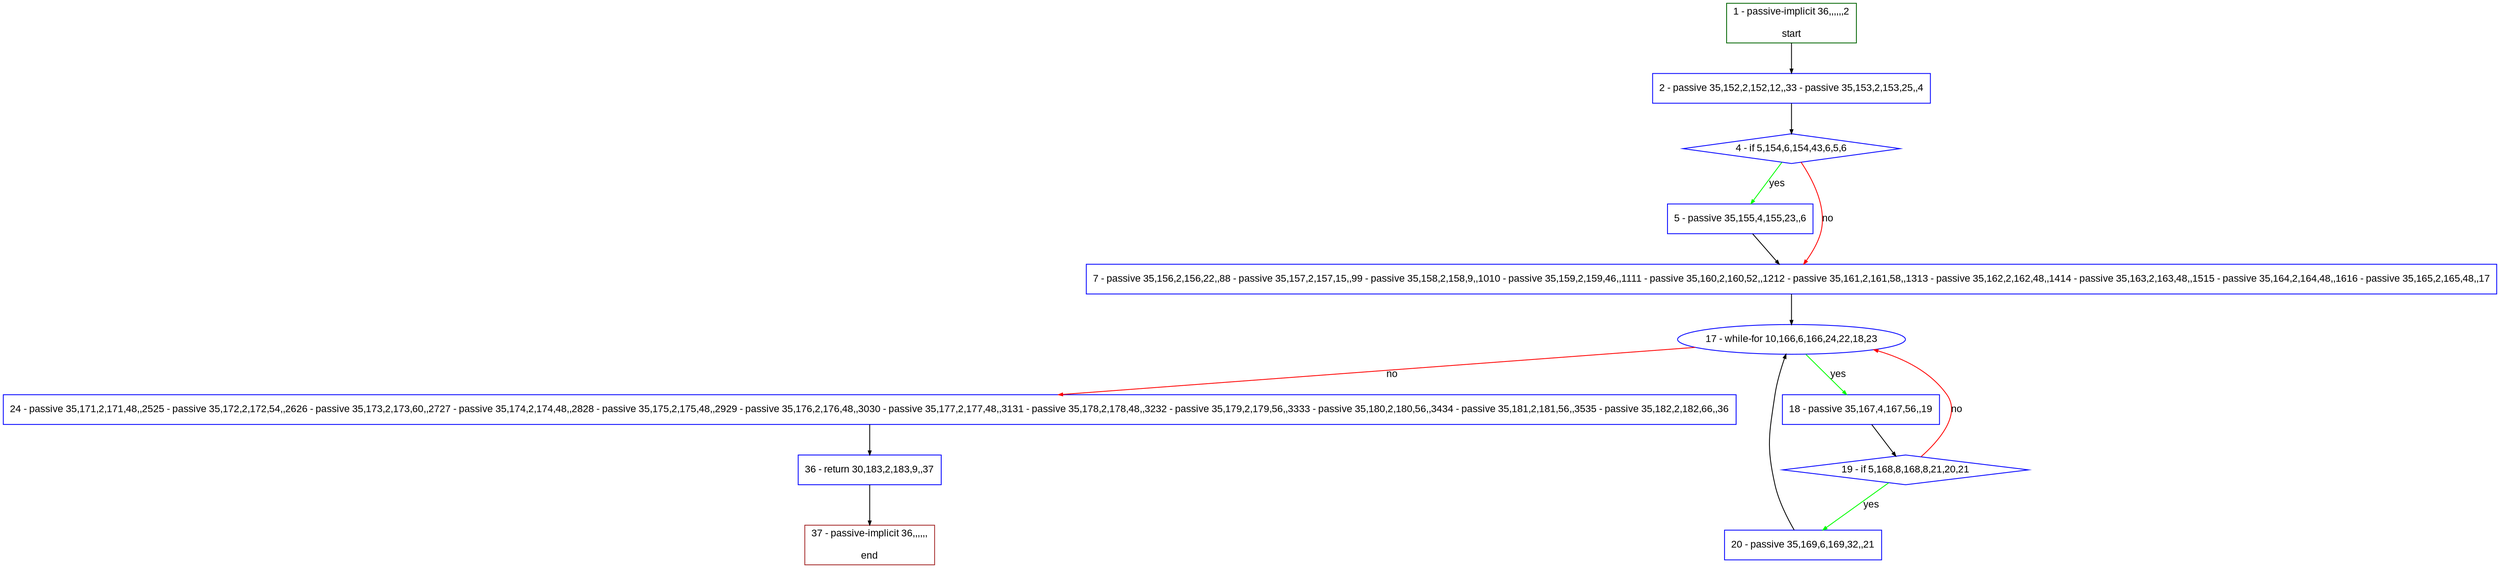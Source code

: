 digraph "" {
  graph [pack="true", label="", fontsize="12", packmode="clust", fontname="Arial", fillcolor="#FFFFCC", bgcolor="white", style="rounded,filled", compound="true"];
  node [node_initialized="no", label="", color="grey", fontsize="12", fillcolor="white", fontname="Arial", style="filled", shape="rectangle", compound="true", fixedsize="false"];
  edge [fontcolor="black", arrowhead="normal", arrowtail="none", arrowsize="0.5", ltail="", label="", color="black", fontsize="12", lhead="", fontname="Arial", dir="forward", compound="true"];
  __N1 [label="2 - passive 35,152,2,152,12,,33 - passive 35,153,2,153,25,,4", color="#0000ff", fillcolor="#ffffff", style="filled", shape="box"];
  __N2 [label="1 - passive-implicit 36,,,,,,2\n\nstart", color="#006400", fillcolor="#ffffff", style="filled", shape="box"];
  __N3 [label="4 - if 5,154,6,154,43,6,5,6", color="#0000ff", fillcolor="#ffffff", style="filled", shape="diamond"];
  __N4 [label="5 - passive 35,155,4,155,23,,6", color="#0000ff", fillcolor="#ffffff", style="filled", shape="box"];
  __N5 [label="7 - passive 35,156,2,156,22,,88 - passive 35,157,2,157,15,,99 - passive 35,158,2,158,9,,1010 - passive 35,159,2,159,46,,1111 - passive 35,160,2,160,52,,1212 - passive 35,161,2,161,58,,1313 - passive 35,162,2,162,48,,1414 - passive 35,163,2,163,48,,1515 - passive 35,164,2,164,48,,1616 - passive 35,165,2,165,48,,17", color="#0000ff", fillcolor="#ffffff", style="filled", shape="box"];
  __N6 [label="17 - while-for 10,166,6,166,24,22,18,23", color="#0000ff", fillcolor="#ffffff", style="filled", shape="oval"];
  __N7 [label="18 - passive 35,167,4,167,56,,19", color="#0000ff", fillcolor="#ffffff", style="filled", shape="box"];
  __N8 [label="24 - passive 35,171,2,171,48,,2525 - passive 35,172,2,172,54,,2626 - passive 35,173,2,173,60,,2727 - passive 35,174,2,174,48,,2828 - passive 35,175,2,175,48,,2929 - passive 35,176,2,176,48,,3030 - passive 35,177,2,177,48,,3131 - passive 35,178,2,178,48,,3232 - passive 35,179,2,179,56,,3333 - passive 35,180,2,180,56,,3434 - passive 35,181,2,181,56,,3535 - passive 35,182,2,182,66,,36", color="#0000ff", fillcolor="#ffffff", style="filled", shape="box"];
  __N9 [label="19 - if 5,168,8,168,8,21,20,21", color="#0000ff", fillcolor="#ffffff", style="filled", shape="diamond"];
  __N10 [label="20 - passive 35,169,6,169,32,,21", color="#0000ff", fillcolor="#ffffff", style="filled", shape="box"];
  __N11 [label="36 - return 30,183,2,183,9,,37", color="#0000ff", fillcolor="#ffffff", style="filled", shape="box"];
  __N12 [label="37 - passive-implicit 36,,,,,,\n\nend", color="#a52a2a", fillcolor="#ffffff", style="filled", shape="box"];
  __N2 -> __N1 [arrowhead="normal", arrowtail="none", color="#000000", label="", dir="forward"];
  __N1 -> __N3 [arrowhead="normal", arrowtail="none", color="#000000", label="", dir="forward"];
  __N3 -> __N4 [arrowhead="normal", arrowtail="none", color="#00ff00", label="yes", dir="forward"];
  __N3 -> __N5 [arrowhead="normal", arrowtail="none", color="#ff0000", label="no", dir="forward"];
  __N4 -> __N5 [arrowhead="normal", arrowtail="none", color="#000000", label="", dir="forward"];
  __N5 -> __N6 [arrowhead="normal", arrowtail="none", color="#000000", label="", dir="forward"];
  __N6 -> __N7 [arrowhead="normal", arrowtail="none", color="#00ff00", label="yes", dir="forward"];
  __N6 -> __N8 [arrowhead="normal", arrowtail="none", color="#ff0000", label="no", dir="forward"];
  __N7 -> __N9 [arrowhead="normal", arrowtail="none", color="#000000", label="", dir="forward"];
  __N9 -> __N6 [arrowhead="normal", arrowtail="none", color="#ff0000", label="no", dir="forward"];
  __N9 -> __N10 [arrowhead="normal", arrowtail="none", color="#00ff00", label="yes", dir="forward"];
  __N10 -> __N6 [arrowhead="normal", arrowtail="none", color="#000000", label="", dir="forward"];
  __N8 -> __N11 [arrowhead="normal", arrowtail="none", color="#000000", label="", dir="forward"];
  __N11 -> __N12 [arrowhead="normal", arrowtail="none", color="#000000", label="", dir="forward"];
}

